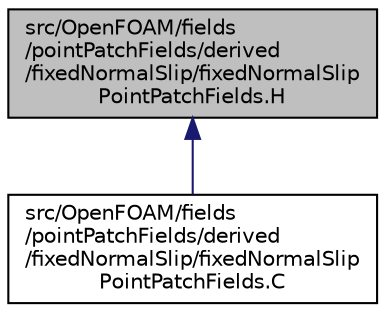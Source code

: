 digraph "src/OpenFOAM/fields/pointPatchFields/derived/fixedNormalSlip/fixedNormalSlipPointPatchFields.H"
{
  bgcolor="transparent";
  edge [fontname="Helvetica",fontsize="10",labelfontname="Helvetica",labelfontsize="10"];
  node [fontname="Helvetica",fontsize="10",shape=record];
  Node1 [label="src/OpenFOAM/fields\l/pointPatchFields/derived\l/fixedNormalSlip/fixedNormalSlip\lPointPatchFields.H",height=0.2,width=0.4,color="black", fillcolor="grey75", style="filled", fontcolor="black"];
  Node1 -> Node2 [dir="back",color="midnightblue",fontsize="10",style="solid",fontname="Helvetica"];
  Node2 [label="src/OpenFOAM/fields\l/pointPatchFields/derived\l/fixedNormalSlip/fixedNormalSlip\lPointPatchFields.C",height=0.2,width=0.4,color="black",URL="$a08238.html"];
}
